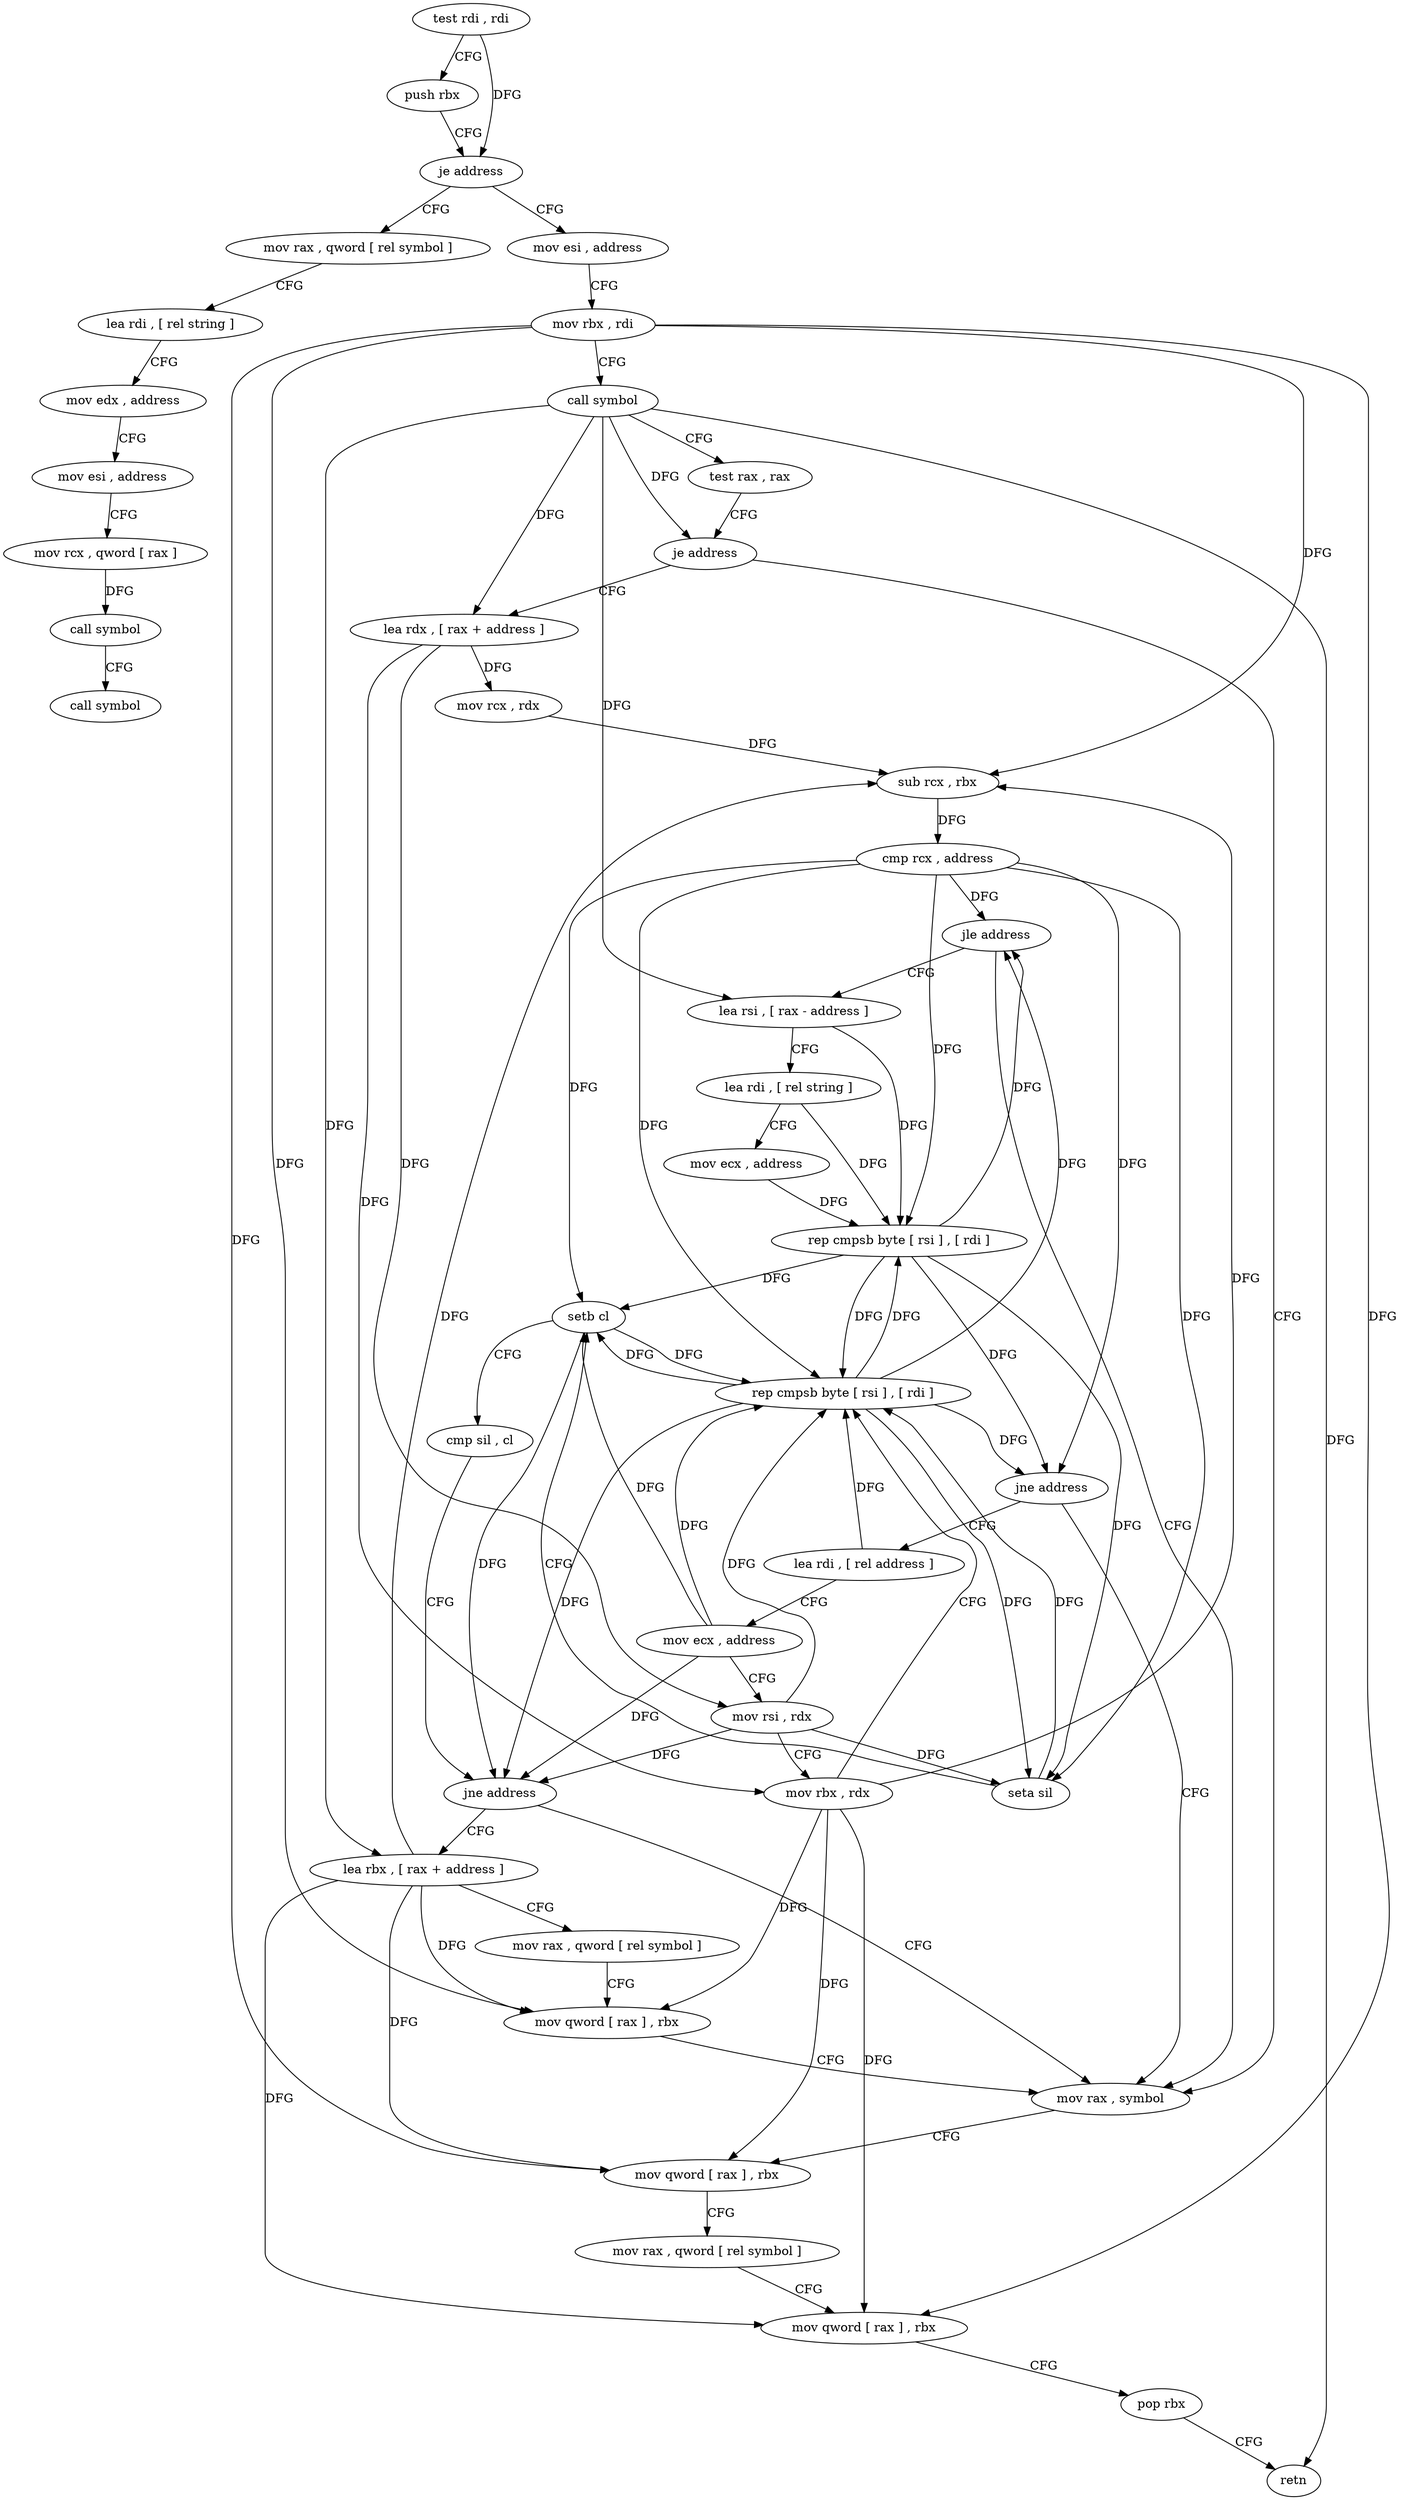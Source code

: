 digraph "func" {
"4223088" [label = "test rdi , rdi" ]
"4223091" [label = "push rbx" ]
"4223092" [label = "je address" ]
"4223216" [label = "mov rax , qword [ rel symbol ]" ]
"4223094" [label = "mov esi , address" ]
"4223223" [label = "lea rdi , [ rel string ]" ]
"4223230" [label = "mov edx , address" ]
"4223235" [label = "mov esi , address" ]
"4223240" [label = "mov rcx , qword [ rax ]" ]
"4223243" [label = "call symbol" ]
"4223248" [label = "call symbol" ]
"4223099" [label = "mov rbx , rdi" ]
"4223102" [label = "call symbol" ]
"4223107" [label = "test rax , rax" ]
"4223110" [label = "je address" ]
"4223194" [label = "mov rax , symbol" ]
"4223112" [label = "lea rdx , [ rax + address ]" ]
"4223201" [label = "mov qword [ rax ] , rbx" ]
"4223204" [label = "mov rax , qword [ rel symbol ]" ]
"4223211" [label = "mov qword [ rax ] , rbx" ]
"4223214" [label = "pop rbx" ]
"4223215" [label = "retn" ]
"4223116" [label = "mov rcx , rdx" ]
"4223119" [label = "sub rcx , rbx" ]
"4223122" [label = "cmp rcx , address" ]
"4223126" [label = "jle address" ]
"4223128" [label = "lea rsi , [ rax - address ]" ]
"4223132" [label = "lea rdi , [ rel string ]" ]
"4223139" [label = "mov ecx , address" ]
"4223144" [label = "rep cmpsb byte [ rsi ] , [ rdi ]" ]
"4223146" [label = "jne address" ]
"4223148" [label = "lea rdi , [ rel address ]" ]
"4223155" [label = "mov ecx , address" ]
"4223160" [label = "mov rsi , rdx" ]
"4223163" [label = "mov rbx , rdx" ]
"4223166" [label = "rep cmpsb byte [ rsi ] , [ rdi ]" ]
"4223168" [label = "seta sil" ]
"4223172" [label = "setb cl" ]
"4223175" [label = "cmp sil , cl" ]
"4223178" [label = "jne address" ]
"4223180" [label = "lea rbx , [ rax + address ]" ]
"4223184" [label = "mov rax , qword [ rel symbol ]" ]
"4223191" [label = "mov qword [ rax ] , rbx" ]
"4223088" -> "4223091" [ label = "CFG" ]
"4223088" -> "4223092" [ label = "DFG" ]
"4223091" -> "4223092" [ label = "CFG" ]
"4223092" -> "4223216" [ label = "CFG" ]
"4223092" -> "4223094" [ label = "CFG" ]
"4223216" -> "4223223" [ label = "CFG" ]
"4223094" -> "4223099" [ label = "CFG" ]
"4223223" -> "4223230" [ label = "CFG" ]
"4223230" -> "4223235" [ label = "CFG" ]
"4223235" -> "4223240" [ label = "CFG" ]
"4223240" -> "4223243" [ label = "DFG" ]
"4223243" -> "4223248" [ label = "CFG" ]
"4223099" -> "4223102" [ label = "CFG" ]
"4223099" -> "4223201" [ label = "DFG" ]
"4223099" -> "4223211" [ label = "DFG" ]
"4223099" -> "4223119" [ label = "DFG" ]
"4223099" -> "4223191" [ label = "DFG" ]
"4223102" -> "4223107" [ label = "CFG" ]
"4223102" -> "4223110" [ label = "DFG" ]
"4223102" -> "4223215" [ label = "DFG" ]
"4223102" -> "4223112" [ label = "DFG" ]
"4223102" -> "4223128" [ label = "DFG" ]
"4223102" -> "4223180" [ label = "DFG" ]
"4223107" -> "4223110" [ label = "CFG" ]
"4223110" -> "4223194" [ label = "CFG" ]
"4223110" -> "4223112" [ label = "CFG" ]
"4223194" -> "4223201" [ label = "CFG" ]
"4223112" -> "4223116" [ label = "DFG" ]
"4223112" -> "4223160" [ label = "DFG" ]
"4223112" -> "4223163" [ label = "DFG" ]
"4223201" -> "4223204" [ label = "CFG" ]
"4223204" -> "4223211" [ label = "CFG" ]
"4223211" -> "4223214" [ label = "CFG" ]
"4223214" -> "4223215" [ label = "CFG" ]
"4223116" -> "4223119" [ label = "DFG" ]
"4223119" -> "4223122" [ label = "DFG" ]
"4223122" -> "4223126" [ label = "DFG" ]
"4223122" -> "4223168" [ label = "DFG" ]
"4223122" -> "4223172" [ label = "DFG" ]
"4223122" -> "4223146" [ label = "DFG" ]
"4223122" -> "4223144" [ label = "DFG" ]
"4223122" -> "4223166" [ label = "DFG" ]
"4223126" -> "4223194" [ label = "CFG" ]
"4223126" -> "4223128" [ label = "CFG" ]
"4223128" -> "4223132" [ label = "CFG" ]
"4223128" -> "4223144" [ label = "DFG" ]
"4223132" -> "4223139" [ label = "CFG" ]
"4223132" -> "4223144" [ label = "DFG" ]
"4223139" -> "4223144" [ label = "DFG" ]
"4223144" -> "4223146" [ label = "DFG" ]
"4223144" -> "4223168" [ label = "DFG" ]
"4223144" -> "4223172" [ label = "DFG" ]
"4223144" -> "4223126" [ label = "DFG" ]
"4223144" -> "4223166" [ label = "DFG" ]
"4223146" -> "4223194" [ label = "CFG" ]
"4223146" -> "4223148" [ label = "CFG" ]
"4223148" -> "4223155" [ label = "CFG" ]
"4223148" -> "4223166" [ label = "DFG" ]
"4223155" -> "4223160" [ label = "CFG" ]
"4223155" -> "4223166" [ label = "DFG" ]
"4223155" -> "4223172" [ label = "DFG" ]
"4223155" -> "4223178" [ label = "DFG" ]
"4223160" -> "4223163" [ label = "CFG" ]
"4223160" -> "4223166" [ label = "DFG" ]
"4223160" -> "4223168" [ label = "DFG" ]
"4223160" -> "4223178" [ label = "DFG" ]
"4223163" -> "4223166" [ label = "CFG" ]
"4223163" -> "4223201" [ label = "DFG" ]
"4223163" -> "4223211" [ label = "DFG" ]
"4223163" -> "4223119" [ label = "DFG" ]
"4223163" -> "4223191" [ label = "DFG" ]
"4223166" -> "4223168" [ label = "DFG" ]
"4223166" -> "4223146" [ label = "DFG" ]
"4223166" -> "4223144" [ label = "DFG" ]
"4223166" -> "4223172" [ label = "DFG" ]
"4223166" -> "4223126" [ label = "DFG" ]
"4223166" -> "4223178" [ label = "DFG" ]
"4223168" -> "4223172" [ label = "CFG" ]
"4223168" -> "4223166" [ label = "DFG" ]
"4223172" -> "4223175" [ label = "CFG" ]
"4223172" -> "4223166" [ label = "DFG" ]
"4223172" -> "4223178" [ label = "DFG" ]
"4223175" -> "4223178" [ label = "CFG" ]
"4223178" -> "4223194" [ label = "CFG" ]
"4223178" -> "4223180" [ label = "CFG" ]
"4223180" -> "4223184" [ label = "CFG" ]
"4223180" -> "4223201" [ label = "DFG" ]
"4223180" -> "4223211" [ label = "DFG" ]
"4223180" -> "4223119" [ label = "DFG" ]
"4223180" -> "4223191" [ label = "DFG" ]
"4223184" -> "4223191" [ label = "CFG" ]
"4223191" -> "4223194" [ label = "CFG" ]
}
